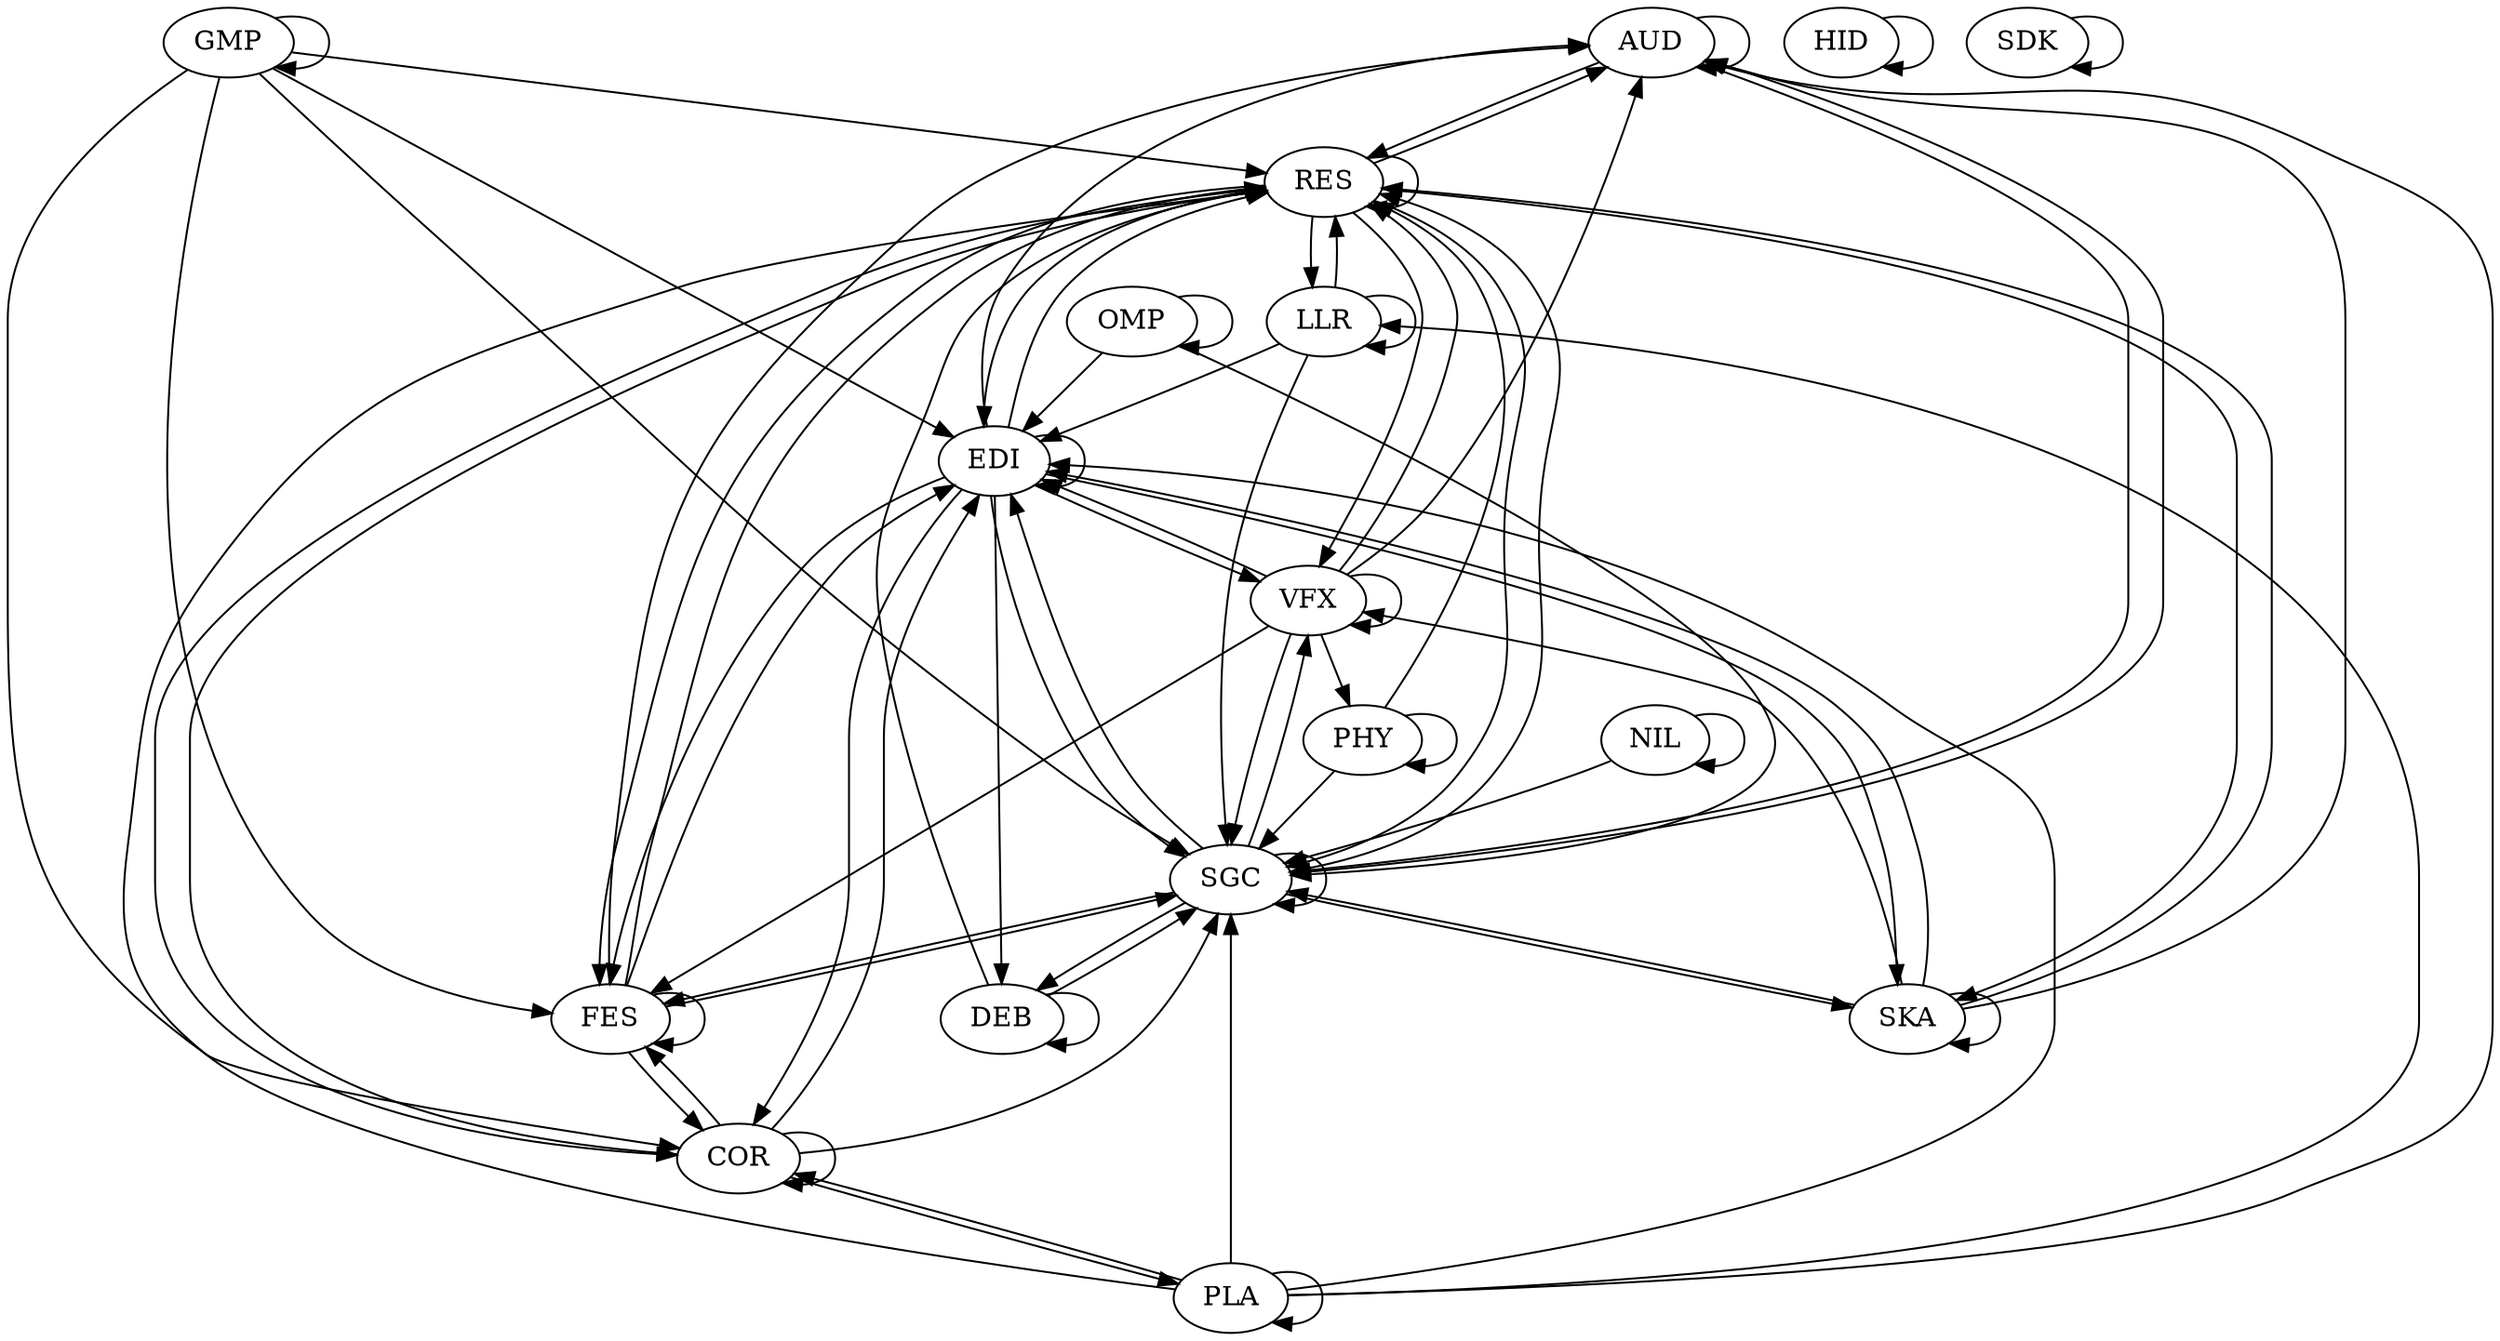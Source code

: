 digraph "source tree" {
	"AUD" -> "AUD"
	"AUD" -> "RES"
	"AUD" -> "SGC"
	"COR" -> "COR"
	"COR" -> "EDI"
	"COR" -> "FES"
	"COR" -> "PLA"
	"COR" -> "RES"
	"COR" -> "SGC"
	"DEB" -> "DEB"
	"DEB" -> "RES"
	"DEB" -> "SGC"
	"EDI" -> "AUD"
	"EDI" -> "COR"
	"EDI" -> "DEB"
	"EDI" -> "EDI"
	"EDI" -> "FES"
	"EDI" -> "RES"
	"EDI" -> "SGC"
	"EDI" -> "SKA"
	"EDI" -> "VFX"
	"FES" -> "AUD"
	"FES" -> "COR"
	"FES" -> "EDI"
	"FES" -> "FES"
	"FES" -> "RES"
	"FES" -> "SGC"
	"GMP" -> "COR"
	"GMP" -> "EDI"
	"GMP" -> "FES"
	"GMP" -> "GMP"
	"GMP" -> "RES"
	"GMP" -> "SGC"
	"HID" -> "HID"
	"LLR" -> "EDI"
	"LLR" -> "LLR"
	"LLR" -> "RES"
	"LLR" -> "SGC"
	"NIL" -> "NIL"
	"NIL" -> "SGC"
	"OMP" -> "EDI"
	"OMP" -> "OMP"
	"OMP" -> "SGC"
	"PHY" -> "PHY"
	"PHY" -> "RES"
	"PHY" -> "SGC"
	"PLA" -> "AUD"
	"PLA" -> "COR"
	"PLA" -> "EDI"
	"PLA" -> "LLR"
	"PLA" -> "PLA"
	"PLA" -> "RES"
	"PLA" -> "SGC"
	"RES" -> "AUD"
	"RES" -> "COR"
	"RES" -> "EDI"
	"RES" -> "FES"
	"RES" -> "LLR"
	"RES" -> "RES"
	"RES" -> "SGC"
	"RES" -> "SKA"
	"RES" -> "VFX"
	"SDK" -> "SDK"
	"SGC" -> "AUD"
	"SGC" -> "DEB"
	"SGC" -> "EDI"
	"SGC" -> "FES"
	"SGC" -> "RES"
	"SGC" -> "SGC"
	"SGC" -> "SKA"
	"SGC" -> "VFX"
	"SKA" -> "AUD"
	"SKA" -> "EDI"
	"SKA" -> "RES"
	"SKA" -> "SGC"
	"SKA" -> "SKA"
	"SKA" -> "VFX"
	"VFX" -> "AUD"
	"VFX" -> "EDI"
	"VFX" -> "FES"
	"VFX" -> "PHY"
	"VFX" -> "RES"
	"VFX" -> "SGC"
	"VFX" -> "VFX"
}